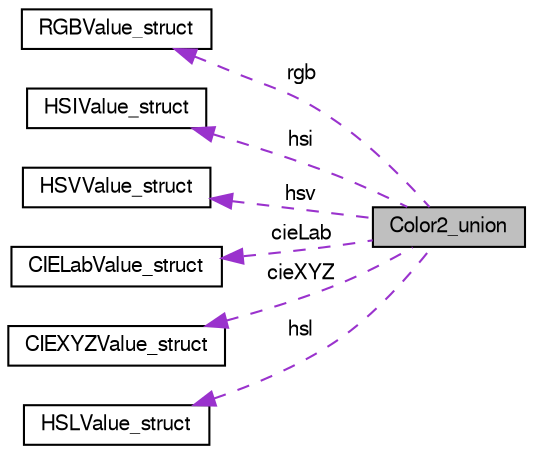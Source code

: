 digraph "Color2_union"
{
  bgcolor="transparent";
  edge [fontname="FreeSans",fontsize="10",labelfontname="FreeSans",labelfontsize="10"];
  node [fontname="FreeSans",fontsize="10",shape=record];
  rankdir="LR";
  Node1 [label="Color2_union",height=0.2,width=0.4,color="black", fillcolor="grey75", style="filled" fontcolor="black"];
  Node2 -> Node1 [dir="back",color="darkorchid3",fontsize="10",style="dashed",label=" rgb" ,fontname="FreeSans"];
  Node2 [label="RGBValue_struct",height=0.2,width=0.4,color="black",URL="$struct_r_g_b_value__struct.html"];
  Node3 -> Node1 [dir="back",color="darkorchid3",fontsize="10",style="dashed",label=" hsi" ,fontname="FreeSans"];
  Node3 [label="HSIValue_struct",height=0.2,width=0.4,color="black",URL="$struct_h_s_i_value__struct.html"];
  Node4 -> Node1 [dir="back",color="darkorchid3",fontsize="10",style="dashed",label=" hsv" ,fontname="FreeSans"];
  Node4 [label="HSVValue_struct",height=0.2,width=0.4,color="black",URL="$struct_h_s_v_value__struct.html"];
  Node5 -> Node1 [dir="back",color="darkorchid3",fontsize="10",style="dashed",label=" cieLab" ,fontname="FreeSans"];
  Node5 [label="CIELabValue_struct",height=0.2,width=0.4,color="black",URL="$struct_c_i_e_lab_value__struct.html"];
  Node6 -> Node1 [dir="back",color="darkorchid3",fontsize="10",style="dashed",label=" cieXYZ" ,fontname="FreeSans"];
  Node6 [label="CIEXYZValue_struct",height=0.2,width=0.4,color="black",URL="$struct_c_i_e_x_y_z_value__struct.html"];
  Node7 -> Node1 [dir="back",color="darkorchid3",fontsize="10",style="dashed",label=" hsl" ,fontname="FreeSans"];
  Node7 [label="HSLValue_struct",height=0.2,width=0.4,color="black",URL="$struct_h_s_l_value__struct.html"];
}
